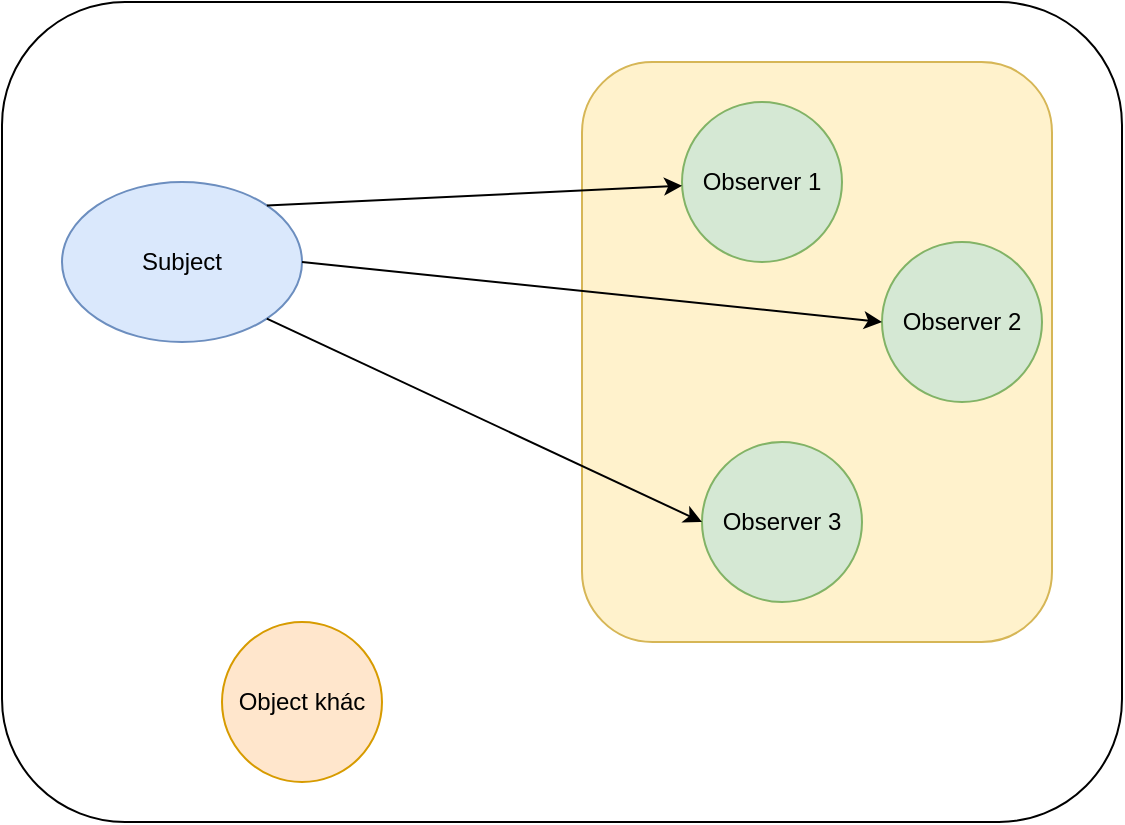 <mxfile version="13.5.1" type="device"><diagram id="5-OmKedLxr7FAjUammyv" name="Page-1"><mxGraphModel dx="932" dy="689" grid="1" gridSize="10" guides="1" tooltips="1" connect="1" arrows="1" fold="1" page="1" pageScale="1" pageWidth="850" pageHeight="1100" math="0" shadow="0"><root><mxCell id="0"/><mxCell id="1" parent="0"/><mxCell id="XadZSMTasplvK-xWsjuN-12" value="" style="rounded=1;whiteSpace=wrap;html=1;fillColor=none;" parent="1" vertex="1"><mxGeometry x="10" y="10" width="560" height="410" as="geometry"/></mxCell><mxCell id="XadZSMTasplvK-xWsjuN-1" value="Subject" style="ellipse;whiteSpace=wrap;html=1;fillColor=#dae8fc;strokeColor=#6c8ebf;" parent="1" vertex="1"><mxGeometry x="40" y="100" width="120" height="80" as="geometry"/></mxCell><mxCell id="XadZSMTasplvK-xWsjuN-2" value="" style="rounded=1;whiteSpace=wrap;html=1;fillColor=#fff2cc;strokeColor=#d6b656;" parent="1" vertex="1"><mxGeometry x="300" y="40" width="235" height="290" as="geometry"/></mxCell><mxCell id="XadZSMTasplvK-xWsjuN-3" value="Observer 1" style="ellipse;whiteSpace=wrap;html=1;aspect=fixed;fillColor=#d5e8d4;strokeColor=#82b366;" parent="1" vertex="1"><mxGeometry x="350" y="60" width="80" height="80" as="geometry"/></mxCell><mxCell id="XadZSMTasplvK-xWsjuN-5" value="Observer 2" style="ellipse;whiteSpace=wrap;html=1;aspect=fixed;fillColor=#d5e8d4;strokeColor=#82b366;" parent="1" vertex="1"><mxGeometry x="450" y="130" width="80" height="80" as="geometry"/></mxCell><mxCell id="XadZSMTasplvK-xWsjuN-6" value="Observer 3" style="ellipse;whiteSpace=wrap;html=1;aspect=fixed;fillColor=#d5e8d4;strokeColor=#82b366;" parent="1" vertex="1"><mxGeometry x="360" y="230" width="80" height="80" as="geometry"/></mxCell><mxCell id="XadZSMTasplvK-xWsjuN-8" value="" style="endArrow=classic;html=1;exitX=1;exitY=0;exitDx=0;exitDy=0;" parent="1" source="XadZSMTasplvK-xWsjuN-1" target="XadZSMTasplvK-xWsjuN-3" edge="1"><mxGeometry width="50" height="50" relative="1" as="geometry"><mxPoint x="240" y="220" as="sourcePoint"/><mxPoint x="290" y="170" as="targetPoint"/></mxGeometry></mxCell><mxCell id="XadZSMTasplvK-xWsjuN-9" value="" style="endArrow=classic;html=1;entryX=0;entryY=0.5;entryDx=0;entryDy=0;exitX=1;exitY=0.5;exitDx=0;exitDy=0;" parent="1" source="XadZSMTasplvK-xWsjuN-1" target="XadZSMTasplvK-xWsjuN-5" edge="1"><mxGeometry width="50" height="50" relative="1" as="geometry"><mxPoint x="240" y="220" as="sourcePoint"/><mxPoint x="110" y="120" as="targetPoint"/></mxGeometry></mxCell><mxCell id="XadZSMTasplvK-xWsjuN-10" value="" style="endArrow=classic;html=1;entryX=0;entryY=0.5;entryDx=0;entryDy=0;exitX=1;exitY=1;exitDx=0;exitDy=0;" parent="1" source="XadZSMTasplvK-xWsjuN-1" target="XadZSMTasplvK-xWsjuN-6" edge="1"><mxGeometry width="50" height="50" relative="1" as="geometry"><mxPoint x="160" y="320" as="sourcePoint"/><mxPoint x="140" y="410" as="targetPoint"/></mxGeometry></mxCell><mxCell id="XadZSMTasplvK-xWsjuN-11" value="Object khác" style="ellipse;whiteSpace=wrap;html=1;aspect=fixed;fillColor=#ffe6cc;strokeColor=#d79b00;" parent="1" vertex="1"><mxGeometry x="120" y="320" width="80" height="80" as="geometry"/></mxCell></root></mxGraphModel></diagram></mxfile>